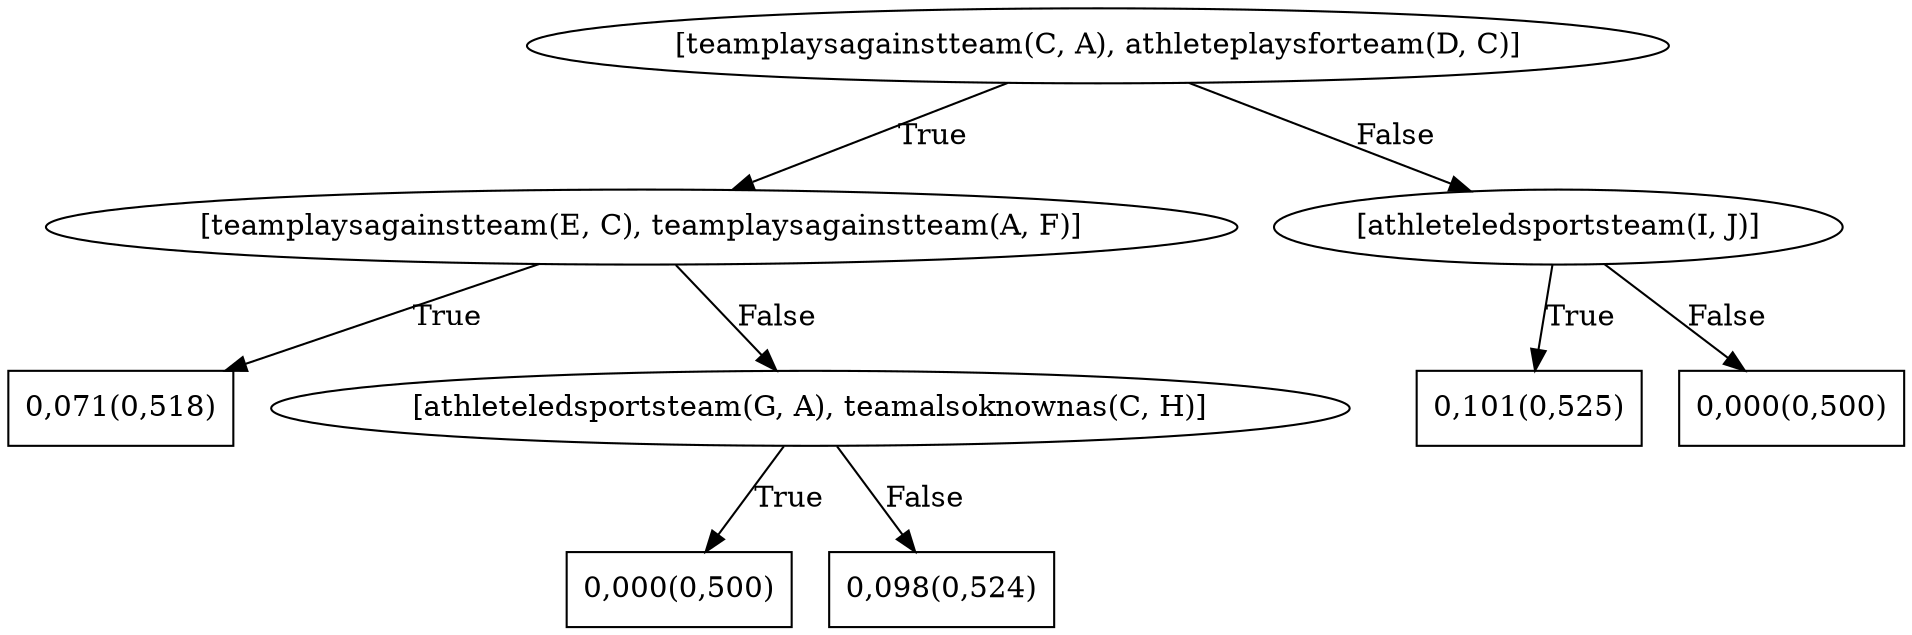 digraph G{ 
1[label = "[teamplaysagainstteam(C, A), athleteplaysforteam(D, C)]"];
1 -> 2[label="True"];
1 -> 3[label="False"];
2[label = "[teamplaysagainstteam(E, C), teamplaysagainstteam(A, F)]"];
2 -> 4[label="True"];
2 -> 5[label="False"];
4[shape = box,label = "0,071(0,518)"];
5[label = "[athleteledsportsteam(G, A), teamalsoknownas(C, H)]"];
5 -> 6[label="True"];
5 -> 7[label="False"];
6[shape = box,label = "0,000(0,500)"];
7[shape = box,label = "0,098(0,524)"];
3[label = "[athleteledsportsteam(I, J)]"];
3 -> 8[label="True"];
3 -> 9[label="False"];
8[shape = box,label = "0,101(0,525)"];
9[shape = box,label = "0,000(0,500)"];
}
